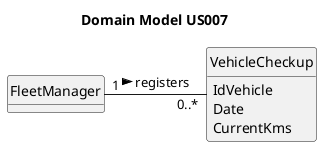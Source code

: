 @startuml
skinparam monochrome true
skinparam packageStyle rectangle
skinparam shadowing false

'left to right direction

skinparam classAttributeIconSize 0

hide circle
hide methods

title Domain Model US007

class FleetManager {

}

class VehicleCheckup {
    IdVehicle
    Date
    CurrentKms
}

FleetManager "1" - "0..*" VehicleCheckup : registers >
@enduml